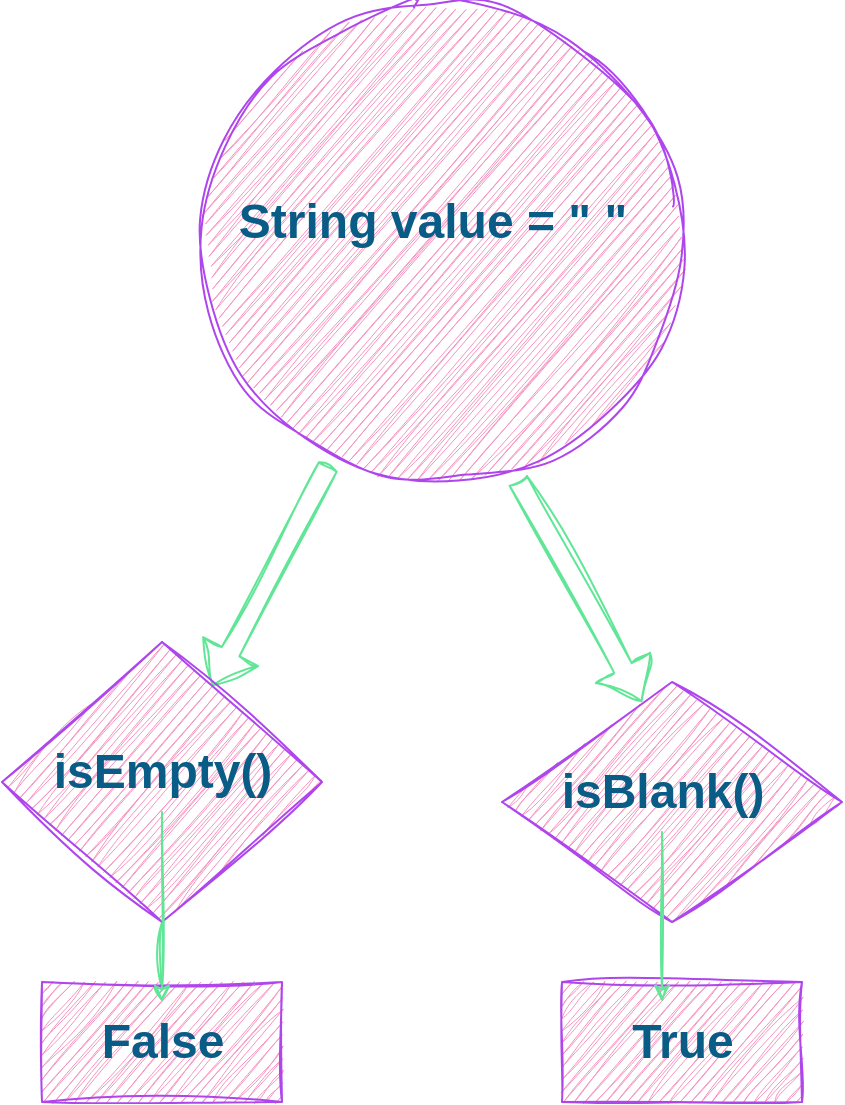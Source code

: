 <mxfile version="21.8.1" type="github">
  <diagram name="Page-1" id="sZT92HPbD1UK41L6XdF0">
    <mxGraphModel dx="1434" dy="758" grid="1" gridSize="10" guides="1" tooltips="1" connect="1" arrows="1" fold="1" page="1" pageScale="1" pageWidth="850" pageHeight="1100" math="0" shadow="0">
      <root>
        <mxCell id="0" />
        <mxCell id="1" parent="0" />
        <mxCell id="YlKmxYch3xwmXm-K2oMf-1" value="" style="ellipse;whiteSpace=wrap;html=1;aspect=fixed;sketch=1;curveFitting=1;jiggle=2;labelBackgroundColor=none;fillColor=#F694C1;strokeColor=#AF45ED;fontColor=#095C86;" vertex="1" parent="1">
          <mxGeometry x="310" y="160" width="240" height="240" as="geometry" />
        </mxCell>
        <mxCell id="YlKmxYch3xwmXm-K2oMf-3" value="String value = &quot; &quot;" style="text;strokeColor=none;fillColor=none;html=1;fontSize=24;fontStyle=1;verticalAlign=middle;align=center;sketch=1;curveFitting=1;jiggle=2;labelBackgroundColor=none;fontColor=#095C86;" vertex="1" parent="1">
          <mxGeometry x="370" y="250" width="110" height="40" as="geometry" />
        </mxCell>
        <mxCell id="YlKmxYch3xwmXm-K2oMf-4" value="" style="shape=flexArrow;endArrow=classic;html=1;rounded=0;exitX=0.263;exitY=0.967;exitDx=0;exitDy=0;exitPerimeter=0;sketch=1;curveFitting=1;jiggle=2;labelBackgroundColor=none;fontColor=default;strokeColor=#60E696;" edge="1" parent="1" source="YlKmxYch3xwmXm-K2oMf-1" target="YlKmxYch3xwmXm-K2oMf-7">
          <mxGeometry width="50" height="50" relative="1" as="geometry">
            <mxPoint x="400" y="420" as="sourcePoint" />
            <mxPoint x="280" y="510" as="targetPoint" />
          </mxGeometry>
        </mxCell>
        <mxCell id="YlKmxYch3xwmXm-K2oMf-5" value="" style="shape=flexArrow;endArrow=classic;html=1;rounded=0;exitX=0.658;exitY=0.996;exitDx=0;exitDy=0;exitPerimeter=0;sketch=1;curveFitting=1;jiggle=2;labelBackgroundColor=none;fontColor=default;strokeColor=#60E696;" edge="1" parent="1" source="YlKmxYch3xwmXm-K2oMf-1">
          <mxGeometry width="50" height="50" relative="1" as="geometry">
            <mxPoint x="400" y="420" as="sourcePoint" />
            <mxPoint x="530" y="510" as="targetPoint" />
          </mxGeometry>
        </mxCell>
        <mxCell id="YlKmxYch3xwmXm-K2oMf-16" value="" style="edgeStyle=orthogonalEdgeStyle;rounded=0;orthogonalLoop=1;jettySize=auto;html=1;sketch=1;curveFitting=1;jiggle=2;labelBackgroundColor=none;fontColor=default;strokeColor=#60E696;" edge="1" parent="1" source="YlKmxYch3xwmXm-K2oMf-7" target="YlKmxYch3xwmXm-K2oMf-11">
          <mxGeometry relative="1" as="geometry" />
        </mxCell>
        <mxCell id="YlKmxYch3xwmXm-K2oMf-7" value="" style="rhombus;whiteSpace=wrap;html=1;sketch=1;curveFitting=1;jiggle=2;labelBackgroundColor=none;fillColor=#F694C1;strokeColor=#AF45ED;fontColor=#095C86;" vertex="1" parent="1">
          <mxGeometry x="210" y="480" width="160" height="140" as="geometry" />
        </mxCell>
        <mxCell id="YlKmxYch3xwmXm-K2oMf-8" value="" style="rhombus;whiteSpace=wrap;html=1;sketch=1;curveFitting=1;jiggle=2;labelBackgroundColor=none;fillColor=#F694C1;strokeColor=#AF45ED;fontColor=#095C86;" vertex="1" parent="1">
          <mxGeometry x="460" y="500" width="170" height="120" as="geometry" />
        </mxCell>
        <mxCell id="YlKmxYch3xwmXm-K2oMf-9" value="" style="rounded=0;whiteSpace=wrap;html=1;sketch=1;curveFitting=1;jiggle=2;labelBackgroundColor=none;fillColor=#F694C1;strokeColor=#AF45ED;fontColor=#095C86;" vertex="1" parent="1">
          <mxGeometry x="230" y="650" width="120" height="60" as="geometry" />
        </mxCell>
        <mxCell id="YlKmxYch3xwmXm-K2oMf-10" value="" style="rounded=0;whiteSpace=wrap;html=1;sketch=1;curveFitting=1;jiggle=2;labelBackgroundColor=none;fillColor=#F694C1;strokeColor=#AF45ED;fontColor=#095C86;" vertex="1" parent="1">
          <mxGeometry x="490" y="650" width="120" height="60" as="geometry" />
        </mxCell>
        <mxCell id="YlKmxYch3xwmXm-K2oMf-11" value="False" style="text;strokeColor=none;fillColor=none;html=1;fontSize=24;fontStyle=1;verticalAlign=middle;align=center;sketch=1;curveFitting=1;jiggle=2;labelBackgroundColor=none;fontColor=#095C86;" vertex="1" parent="1">
          <mxGeometry x="240" y="660" width="100" height="40" as="geometry" />
        </mxCell>
        <mxCell id="YlKmxYch3xwmXm-K2oMf-15" value="" style="edgeStyle=orthogonalEdgeStyle;rounded=0;orthogonalLoop=1;jettySize=auto;html=1;sketch=1;curveFitting=1;jiggle=2;labelBackgroundColor=none;fontColor=default;strokeColor=#60E696;" edge="1" parent="1" source="YlKmxYch3xwmXm-K2oMf-12" target="YlKmxYch3xwmXm-K2oMf-11">
          <mxGeometry relative="1" as="geometry" />
        </mxCell>
        <mxCell id="YlKmxYch3xwmXm-K2oMf-12" value="isEmpty()" style="text;strokeColor=none;fillColor=none;html=1;fontSize=24;fontStyle=1;verticalAlign=middle;align=center;sketch=1;curveFitting=1;jiggle=2;labelBackgroundColor=none;fontColor=#095C86;" vertex="1" parent="1">
          <mxGeometry x="240" y="525" width="100" height="40" as="geometry" />
        </mxCell>
        <mxCell id="YlKmxYch3xwmXm-K2oMf-13" value="isBlank()" style="text;strokeColor=none;fillColor=none;html=1;fontSize=24;fontStyle=1;verticalAlign=middle;align=center;sketch=1;curveFitting=1;jiggle=2;labelBackgroundColor=none;fontColor=#095C86;" vertex="1" parent="1">
          <mxGeometry x="490" y="535" width="100" height="40" as="geometry" />
        </mxCell>
        <mxCell id="YlKmxYch3xwmXm-K2oMf-17" value="" style="endArrow=classic;html=1;rounded=0;entryX=0.417;entryY=0.167;entryDx=0;entryDy=0;entryPerimeter=0;sketch=1;curveFitting=1;jiggle=2;labelBackgroundColor=none;fontColor=default;strokeColor=#60E696;" edge="1" parent="1" target="YlKmxYch3xwmXm-K2oMf-10">
          <mxGeometry width="50" height="50" relative="1" as="geometry">
            <mxPoint x="540" y="575" as="sourcePoint" />
            <mxPoint x="590" y="525" as="targetPoint" />
          </mxGeometry>
        </mxCell>
        <mxCell id="YlKmxYch3xwmXm-K2oMf-21" value="True" style="text;strokeColor=none;fillColor=none;html=1;fontSize=24;fontStyle=1;verticalAlign=middle;align=center;sketch=1;curveFitting=1;jiggle=2;labelBackgroundColor=none;fontColor=#095C86;" vertex="1" parent="1">
          <mxGeometry x="500" y="660" width="100" height="40" as="geometry" />
        </mxCell>
      </root>
    </mxGraphModel>
  </diagram>
</mxfile>
